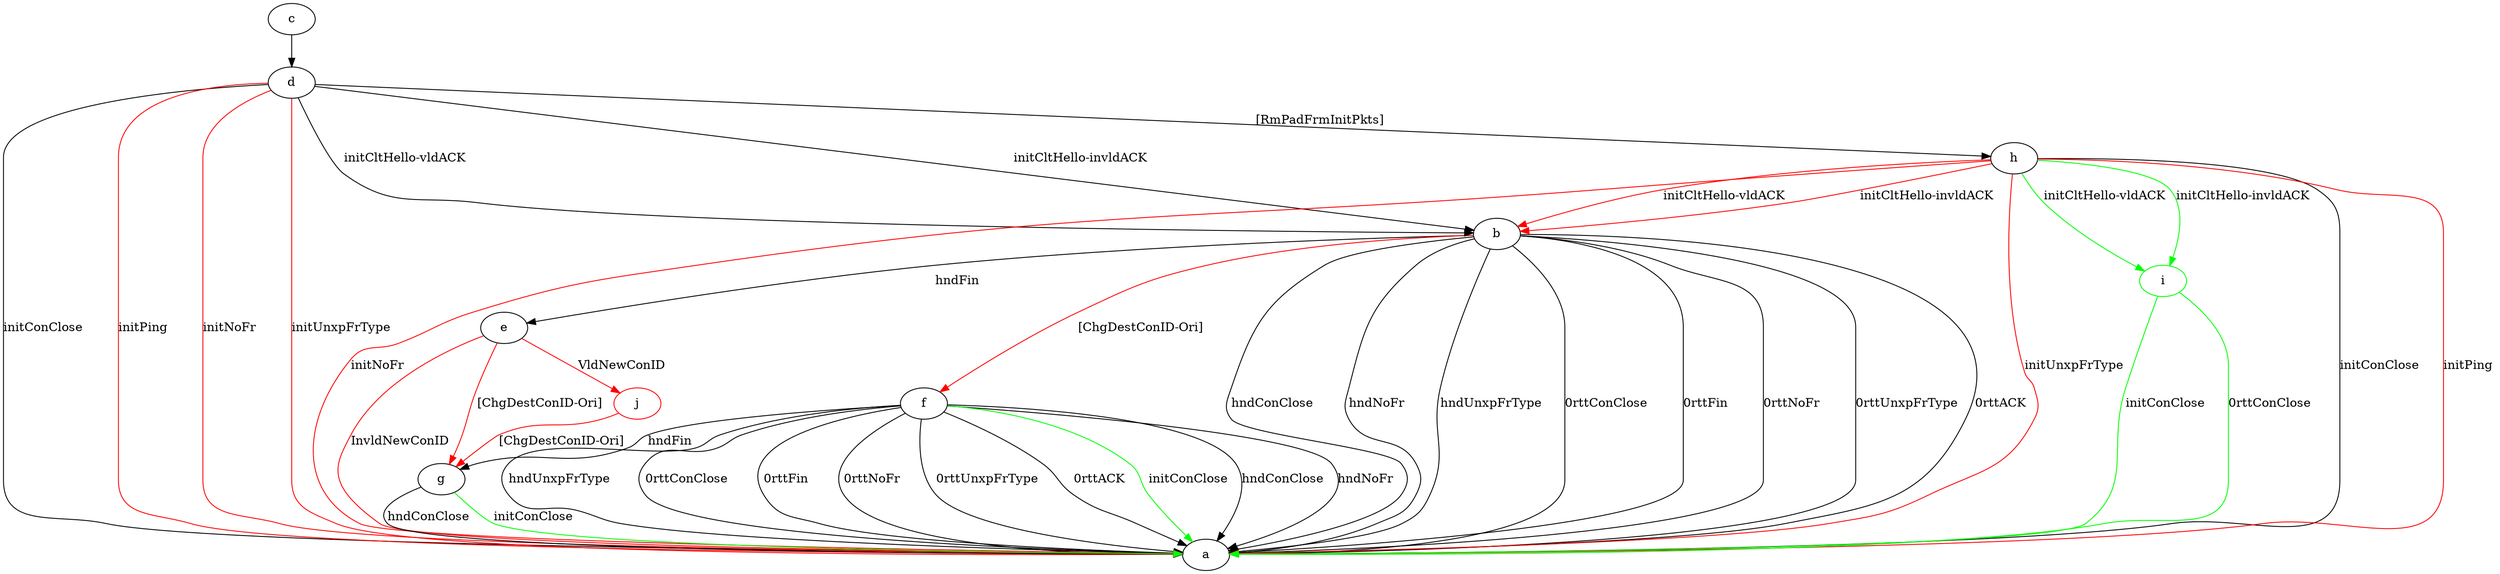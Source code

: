 digraph "" {
	b -> a	[key=0,
		label="hndConClose "];
	b -> a	[key=1,
		label="hndNoFr "];
	b -> a	[key=2,
		label="hndUnxpFrType "];
	b -> a	[key=3,
		label="0rttConClose "];
	b -> a	[key=4,
		label="0rttFin "];
	b -> a	[key=5,
		label="0rttNoFr "];
	b -> a	[key=6,
		label="0rttUnxpFrType "];
	b -> a	[key=7,
		label="0rttACK "];
	b -> e	[key=0,
		label="hndFin "];
	b -> f	[key=0,
		color=red,
		label="[ChgDestConID-Ori] "];
	c -> d	[key=0];
	d -> a	[key=0,
		label="initConClose "];
	d -> a	[key=1,
		color=red,
		label="initPing "];
	d -> a	[key=2,
		color=red,
		label="initNoFr "];
	d -> a	[key=3,
		color=red,
		label="initUnxpFrType "];
	d -> b	[key=0,
		label="initCltHello-vldACK "];
	d -> b	[key=1,
		label="initCltHello-invldACK "];
	d -> h	[key=0,
		label="[RmPadFrmInitPkts] "];
	e -> a	[key=0,
		color=red,
		label="InvldNewConID "];
	e -> g	[key=0,
		color=red,
		label="[ChgDestConID-Ori] "];
	j	[color=red];
	e -> j	[key=0,
		color=red,
		label="VldNewConID "];
	f -> a	[key=0,
		label="hndConClose "];
	f -> a	[key=1,
		label="hndNoFr "];
	f -> a	[key=2,
		label="hndUnxpFrType "];
	f -> a	[key=3,
		label="0rttConClose "];
	f -> a	[key=4,
		label="0rttFin "];
	f -> a	[key=5,
		label="0rttNoFr "];
	f -> a	[key=6,
		label="0rttUnxpFrType "];
	f -> a	[key=7,
		label="0rttACK "];
	f -> a	[key=8,
		color=green,
		label="initConClose "];
	f -> g	[key=0,
		label="hndFin "];
	g -> a	[key=0,
		label="hndConClose "];
	g -> a	[key=1,
		color=green,
		label="initConClose "];
	h -> a	[key=0,
		label="initConClose "];
	h -> a	[key=1,
		color=red,
		label="initPing "];
	h -> a	[key=2,
		color=red,
		label="initNoFr "];
	h -> a	[key=3,
		color=red,
		label="initUnxpFrType "];
	h -> b	[key=0,
		color=red,
		label="initCltHello-vldACK "];
	h -> b	[key=1,
		color=red,
		label="initCltHello-invldACK "];
	i	[color=green];
	h -> i	[key=0,
		color=green,
		label="initCltHello-vldACK "];
	h -> i	[key=1,
		color=green,
		label="initCltHello-invldACK "];
	i -> a	[key=0,
		color=green,
		label="initConClose "];
	i -> a	[key=1,
		color=green,
		label="0rttConClose "];
	j -> g	[key=0,
		color=red,
		label="[ChgDestConID-Ori] "];
}
